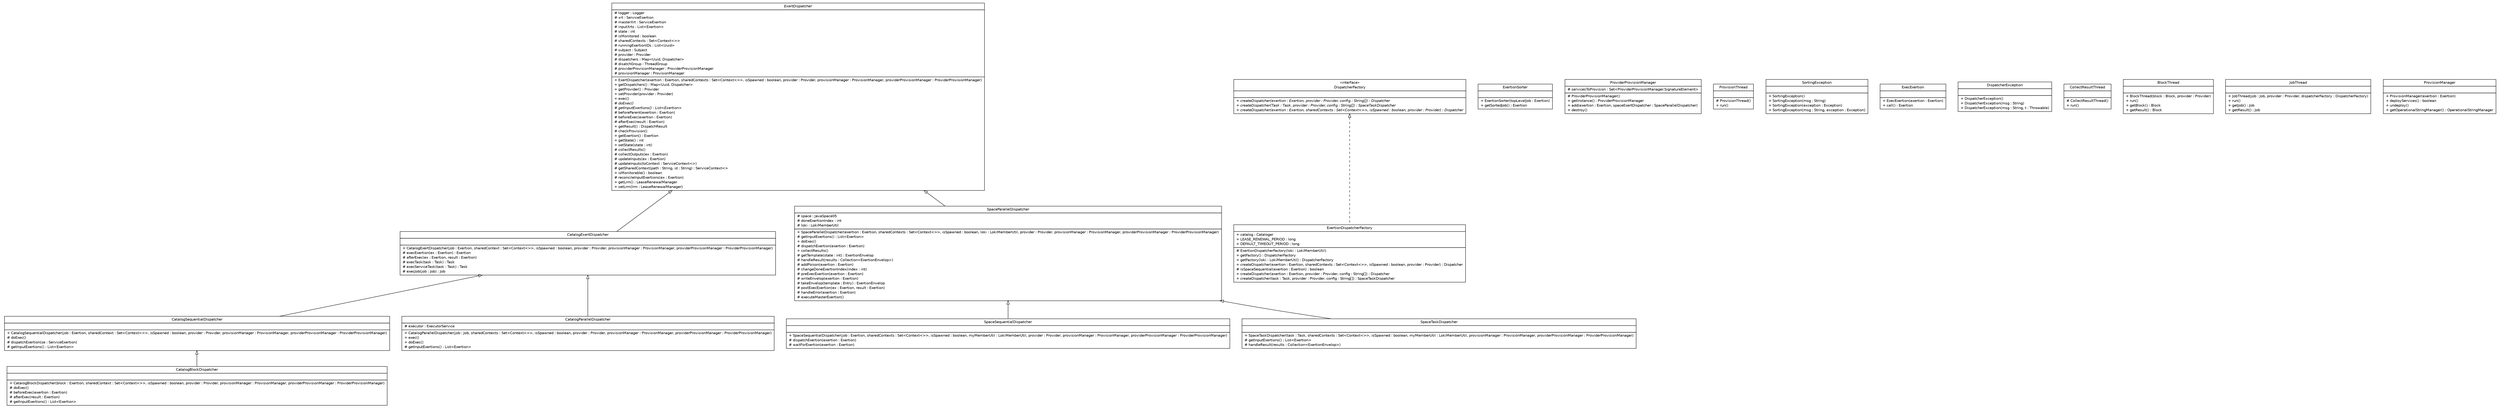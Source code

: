 #!/usr/local/bin/dot
#
# Class diagram 
# Generated by UMLGraph version R5_6 (http://www.umlgraph.org/)
#

digraph G {
	edge [fontname="Helvetica",fontsize=10,labelfontname="Helvetica",labelfontsize=10];
	node [fontname="Helvetica",fontsize=10,shape=plaintext];
	nodesep=0.25;
	ranksep=0.5;
	// sorcer.core.dispatch.CatalogBlockDispatcher
	c44124 [label=<<table title="sorcer.core.dispatch.CatalogBlockDispatcher" border="0" cellborder="1" cellspacing="0" cellpadding="2" port="p" href="./CatalogBlockDispatcher.html">
		<tr><td><table border="0" cellspacing="0" cellpadding="1">
<tr><td align="center" balign="center"> CatalogBlockDispatcher </td></tr>
		</table></td></tr>
		<tr><td><table border="0" cellspacing="0" cellpadding="1">
<tr><td align="left" balign="left">  </td></tr>
		</table></td></tr>
		<tr><td><table border="0" cellspacing="0" cellpadding="1">
<tr><td align="left" balign="left"> + CatalogBlockDispatcher(block : Exertion, sharedContext : Set&lt;Context&lt;&gt;&gt;, isSpawned : boolean, provider : Provider, provisionManager : ProvisionManager, providerProvisionManager : ProviderProvisionManager) </td></tr>
<tr><td align="left" balign="left"> # doExec() </td></tr>
<tr><td align="left" balign="left"> # beforeExec(exertion : Exertion) </td></tr>
<tr><td align="left" balign="left"> # afterExec(result : Exertion) </td></tr>
<tr><td align="left" balign="left"> # getInputExertions() : List&lt;Exertion&gt; </td></tr>
		</table></td></tr>
		</table>>, URL="./CatalogBlockDispatcher.html", fontname="Helvetica", fontcolor="black", fontsize=10.0];
	// sorcer.core.dispatch.ExertionDispatcherFactory
	c44125 [label=<<table title="sorcer.core.dispatch.ExertionDispatcherFactory" border="0" cellborder="1" cellspacing="0" cellpadding="2" port="p" href="./ExertionDispatcherFactory.html">
		<tr><td><table border="0" cellspacing="0" cellpadding="1">
<tr><td align="center" balign="center"> ExertionDispatcherFactory </td></tr>
		</table></td></tr>
		<tr><td><table border="0" cellspacing="0" cellpadding="1">
<tr><td align="left" balign="left"> + catalog : Cataloger </td></tr>
<tr><td align="left" balign="left"> + LEASE_RENEWAL_PERIOD : long </td></tr>
<tr><td align="left" balign="left"> + DEFAULT_TIMEOUT_PERIOD : long </td></tr>
		</table></td></tr>
		<tr><td><table border="0" cellspacing="0" cellpadding="1">
<tr><td align="left" balign="left"> # ExertionDispatcherFactory(loki : LokiMemberUtil) </td></tr>
<tr><td align="left" balign="left"> + getFactory() : DispatcherFactory </td></tr>
<tr><td align="left" balign="left"> + getFactory(loki : LokiMemberUtil) : DispatcherFactory </td></tr>
<tr><td align="left" balign="left"> + createDispatcher(exertion : Exertion, sharedContexts : Set&lt;Context&lt;&gt;&gt;, isSpawned : boolean, provider : Provider) : Dispatcher </td></tr>
<tr><td align="left" balign="left"> # isSpaceSequential(exertion : Exertion) : boolean </td></tr>
<tr><td align="left" balign="left"> + createDispatcher(exertion : Exertion, provider : Provider, config : String[]) : Dispatcher </td></tr>
<tr><td align="left" balign="left"> + createDispatcher(task : Task, provider : Provider, config : String[]) : SpaceTaskDispatcher </td></tr>
		</table></td></tr>
		</table>>, URL="./ExertionDispatcherFactory.html", fontname="Helvetica", fontcolor="black", fontsize=10.0];
	// sorcer.core.dispatch.ExertionSorter
	c44126 [label=<<table title="sorcer.core.dispatch.ExertionSorter" border="0" cellborder="1" cellspacing="0" cellpadding="2" port="p" href="./ExertionSorter.html">
		<tr><td><table border="0" cellspacing="0" cellpadding="1">
<tr><td align="center" balign="center"> ExertionSorter </td></tr>
		</table></td></tr>
		<tr><td><table border="0" cellspacing="0" cellpadding="1">
<tr><td align="left" balign="left">  </td></tr>
		</table></td></tr>
		<tr><td><table border="0" cellspacing="0" cellpadding="1">
<tr><td align="left" balign="left"> + ExertionSorter(topLevelJob : Exertion) </td></tr>
<tr><td align="left" balign="left"> + getSortedJob() : Exertion </td></tr>
		</table></td></tr>
		</table>>, URL="./ExertionSorter.html", fontname="Helvetica", fontcolor="black", fontsize=10.0];
	// sorcer.core.dispatch.SpaceSequentialDispatcher
	c44127 [label=<<table title="sorcer.core.dispatch.SpaceSequentialDispatcher" border="0" cellborder="1" cellspacing="0" cellpadding="2" port="p" href="./SpaceSequentialDispatcher.html">
		<tr><td><table border="0" cellspacing="0" cellpadding="1">
<tr><td align="center" balign="center"> SpaceSequentialDispatcher </td></tr>
		</table></td></tr>
		<tr><td><table border="0" cellspacing="0" cellpadding="1">
<tr><td align="left" balign="left">  </td></tr>
		</table></td></tr>
		<tr><td><table border="0" cellspacing="0" cellpadding="1">
<tr><td align="left" balign="left"> + SpaceSequentialDispatcher(job : Exertion, sharedContexts : Set&lt;Context&lt;&gt;&gt;, isSpawned : boolean, myMemberUtil : LokiMemberUtil, provider : Provider, provisionManager : ProvisionManager, providerProvisionManager : ProviderProvisionManager) </td></tr>
<tr><td align="left" balign="left"> # dispatchExertion(exertion : Exertion) </td></tr>
<tr><td align="left" balign="left"> # waitForExertion(exertion : Exertion) </td></tr>
		</table></td></tr>
		</table>>, URL="./SpaceSequentialDispatcher.html", fontname="Helvetica", fontcolor="black", fontsize=10.0];
	// sorcer.core.dispatch.ProviderProvisionManager
	c44128 [label=<<table title="sorcer.core.dispatch.ProviderProvisionManager" border="0" cellborder="1" cellspacing="0" cellpadding="2" port="p" href="./ProviderProvisionManager.html">
		<tr><td><table border="0" cellspacing="0" cellpadding="1">
<tr><td align="center" balign="center"> ProviderProvisionManager </td></tr>
		</table></td></tr>
		<tr><td><table border="0" cellspacing="0" cellpadding="1">
<tr><td align="left" balign="left"> # servicesToProvision : Set&lt;ProviderProvisionManager.SignatureElement&gt; </td></tr>
		</table></td></tr>
		<tr><td><table border="0" cellspacing="0" cellpadding="1">
<tr><td align="left" balign="left"> # ProviderProvisionManager() </td></tr>
<tr><td align="left" balign="left"> + getInstance() : ProviderProvisionManager </td></tr>
<tr><td align="left" balign="left"> + add(exertion : Exertion, spaceExertDispatcher : SpaceParallelDispatcher) </td></tr>
<tr><td align="left" balign="left"> + destroy() </td></tr>
		</table></td></tr>
		</table>>, URL="./ProviderProvisionManager.html", fontname="Helvetica", fontcolor="black", fontsize=10.0];
	// sorcer.core.dispatch.ProviderProvisionManager.ProvisionThread
	c44129 [label=<<table title="sorcer.core.dispatch.ProviderProvisionManager.ProvisionThread" border="0" cellborder="1" cellspacing="0" cellpadding="2" port="p" href="./ProviderProvisionManager.ProvisionThread.html">
		<tr><td><table border="0" cellspacing="0" cellpadding="1">
<tr><td align="center" balign="center"> ProvisionThread </td></tr>
		</table></td></tr>
		<tr><td><table border="0" cellspacing="0" cellpadding="1">
<tr><td align="left" balign="left">  </td></tr>
		</table></td></tr>
		<tr><td><table border="0" cellspacing="0" cellpadding="1">
<tr><td align="left" balign="left"> # ProvisionThread() </td></tr>
<tr><td align="left" balign="left"> + run() </td></tr>
		</table></td></tr>
		</table>>, URL="./ProviderProvisionManager.ProvisionThread.html", fontname="Helvetica", fontcolor="black", fontsize=10.0];
	// sorcer.core.dispatch.SortingException
	c44130 [label=<<table title="sorcer.core.dispatch.SortingException" border="0" cellborder="1" cellspacing="0" cellpadding="2" port="p" href="./SortingException.html">
		<tr><td><table border="0" cellspacing="0" cellpadding="1">
<tr><td align="center" balign="center"> SortingException </td></tr>
		</table></td></tr>
		<tr><td><table border="0" cellspacing="0" cellpadding="1">
<tr><td align="left" balign="left">  </td></tr>
		</table></td></tr>
		<tr><td><table border="0" cellspacing="0" cellpadding="1">
<tr><td align="left" balign="left"> + SortingException() </td></tr>
<tr><td align="left" balign="left"> + SortingException(msg : String) </td></tr>
<tr><td align="left" balign="left"> + SortingException(exception : Exception) </td></tr>
<tr><td align="left" balign="left"> + SortingException(msg : String, exception : Exception) </td></tr>
		</table></td></tr>
		</table>>, URL="./SortingException.html", fontname="Helvetica", fontcolor="black", fontsize=10.0];
	// sorcer.core.dispatch.CatalogExertDispatcher
	c44131 [label=<<table title="sorcer.core.dispatch.CatalogExertDispatcher" border="0" cellborder="1" cellspacing="0" cellpadding="2" port="p" href="./CatalogExertDispatcher.html">
		<tr><td><table border="0" cellspacing="0" cellpadding="1">
<tr><td align="center" balign="center"><font face="Helvetica-Oblique"> CatalogExertDispatcher </font></td></tr>
		</table></td></tr>
		<tr><td><table border="0" cellspacing="0" cellpadding="1">
<tr><td align="left" balign="left">  </td></tr>
		</table></td></tr>
		<tr><td><table border="0" cellspacing="0" cellpadding="1">
<tr><td align="left" balign="left"> + CatalogExertDispatcher(job : Exertion, sharedContext : Set&lt;Context&lt;&gt;&gt;, isSpawned : boolean, provider : Provider, provisionManager : ProvisionManager, providerProvisionManager : ProviderProvisionManager) </td></tr>
<tr><td align="left" balign="left"> # execExertion(ex : Exertion) : Exertion </td></tr>
<tr><td align="left" balign="left"> # afterExec(ex : Exertion, result : Exertion) </td></tr>
<tr><td align="left" balign="left"> # execTask(task : Task) : Task </td></tr>
<tr><td align="left" balign="left"> # execServiceTask(task : Task) : Task </td></tr>
<tr><td align="left" balign="left"> # execJob(job : Job) : Job </td></tr>
		</table></td></tr>
		</table>>, URL="./CatalogExertDispatcher.html", fontname="Helvetica", fontcolor="black", fontsize=10.0];
	// sorcer.core.dispatch.CatalogSequentialDispatcher
	c44132 [label=<<table title="sorcer.core.dispatch.CatalogSequentialDispatcher" border="0" cellborder="1" cellspacing="0" cellpadding="2" port="p" href="./CatalogSequentialDispatcher.html">
		<tr><td><table border="0" cellspacing="0" cellpadding="1">
<tr><td align="center" balign="center"> CatalogSequentialDispatcher </td></tr>
		</table></td></tr>
		<tr><td><table border="0" cellspacing="0" cellpadding="1">
<tr><td align="left" balign="left">  </td></tr>
		</table></td></tr>
		<tr><td><table border="0" cellspacing="0" cellpadding="1">
<tr><td align="left" balign="left"> + CatalogSequentialDispatcher(job : Exertion, sharedContext : Set&lt;Context&lt;&gt;&gt;, isSpawned : boolean, provider : Provider, provisionManager : ProvisionManager, providerProvisionManager : ProviderProvisionManager) </td></tr>
<tr><td align="left" balign="left"> # doExec() </td></tr>
<tr><td align="left" balign="left"> # dispatchExertion(se : ServiceExertion) </td></tr>
<tr><td align="left" balign="left"> # getInputExertions() : List&lt;Exertion&gt; </td></tr>
		</table></td></tr>
		</table>>, URL="./CatalogSequentialDispatcher.html", fontname="Helvetica", fontcolor="black", fontsize=10.0];
	// sorcer.core.dispatch.SpaceTaskDispatcher
	c44133 [label=<<table title="sorcer.core.dispatch.SpaceTaskDispatcher" border="0" cellborder="1" cellspacing="0" cellpadding="2" port="p" href="./SpaceTaskDispatcher.html">
		<tr><td><table border="0" cellspacing="0" cellpadding="1">
<tr><td align="center" balign="center"> SpaceTaskDispatcher </td></tr>
		</table></td></tr>
		<tr><td><table border="0" cellspacing="0" cellpadding="1">
<tr><td align="left" balign="left">  </td></tr>
		</table></td></tr>
		<tr><td><table border="0" cellspacing="0" cellpadding="1">
<tr><td align="left" balign="left"> + SpaceTaskDispatcher(task : Task, sharedContexts : Set&lt;Context&lt;&gt;&gt;, isSpawned : boolean, myMemberUtil : LokiMemberUtil, provisionManager : ProvisionManager, providerProvisionManager : ProviderProvisionManager) </td></tr>
<tr><td align="left" balign="left"> # getInputExertions() : List&lt;Exertion&gt; </td></tr>
<tr><td align="left" balign="left"> # handleResult(results : Collection&lt;ExertionEnvelop&gt;) </td></tr>
		</table></td></tr>
		</table>>, URL="./SpaceTaskDispatcher.html", fontname="Helvetica", fontcolor="black", fontsize=10.0];
	// sorcer.core.dispatch.CatalogParallelDispatcher
	c44134 [label=<<table title="sorcer.core.dispatch.CatalogParallelDispatcher" border="0" cellborder="1" cellspacing="0" cellpadding="2" port="p" href="./CatalogParallelDispatcher.html">
		<tr><td><table border="0" cellspacing="0" cellpadding="1">
<tr><td align="center" balign="center"> CatalogParallelDispatcher </td></tr>
		</table></td></tr>
		<tr><td><table border="0" cellspacing="0" cellpadding="1">
<tr><td align="left" balign="left"> # executor : ExecutorService </td></tr>
		</table></td></tr>
		<tr><td><table border="0" cellspacing="0" cellpadding="1">
<tr><td align="left" balign="left"> + CatalogParallelDispatcher(job : Job, sharedContexts : Set&lt;Context&lt;&gt;&gt;, isSpawned : boolean, provider : Provider, provisionManager : ProvisionManager, providerProvisionManager : ProviderProvisionManager) </td></tr>
<tr><td align="left" balign="left"> + exec() </td></tr>
<tr><td align="left" balign="left"> + doExec() </td></tr>
<tr><td align="left" balign="left"> # getInputExertions() : List&lt;Exertion&gt; </td></tr>
		</table></td></tr>
		</table>>, URL="./CatalogParallelDispatcher.html", fontname="Helvetica", fontcolor="black", fontsize=10.0];
	// sorcer.core.dispatch.CatalogParallelDispatcher.ExecExertion
	c44135 [label=<<table title="sorcer.core.dispatch.CatalogParallelDispatcher.ExecExertion" border="0" cellborder="1" cellspacing="0" cellpadding="2" port="p" href="./CatalogParallelDispatcher.ExecExertion.html">
		<tr><td><table border="0" cellspacing="0" cellpadding="1">
<tr><td align="center" balign="center"> ExecExertion </td></tr>
		</table></td></tr>
		<tr><td><table border="0" cellspacing="0" cellpadding="1">
<tr><td align="left" balign="left">  </td></tr>
		</table></td></tr>
		<tr><td><table border="0" cellspacing="0" cellpadding="1">
<tr><td align="left" balign="left"> + ExecExertion(exertion : Exertion) </td></tr>
<tr><td align="left" balign="left"> + call() : Exertion </td></tr>
		</table></td></tr>
		</table>>, URL="./CatalogParallelDispatcher.ExecExertion.html", fontname="Helvetica", fontcolor="black", fontsize=10.0];
	// sorcer.core.dispatch.DispatcherException
	c44136 [label=<<table title="sorcer.core.dispatch.DispatcherException" border="0" cellborder="1" cellspacing="0" cellpadding="2" port="p" href="./DispatcherException.html">
		<tr><td><table border="0" cellspacing="0" cellpadding="1">
<tr><td align="center" balign="center"> DispatcherException </td></tr>
		</table></td></tr>
		<tr><td><table border="0" cellspacing="0" cellpadding="1">
<tr><td align="left" balign="left">  </td></tr>
		</table></td></tr>
		<tr><td><table border="0" cellspacing="0" cellpadding="1">
<tr><td align="left" balign="left"> + DispatcherException() </td></tr>
<tr><td align="left" balign="left"> + DispatcherException(msg : String) </td></tr>
<tr><td align="left" balign="left"> + DispatcherException(msg : String, t : Throwable) </td></tr>
		</table></td></tr>
		</table>>, URL="./DispatcherException.html", fontname="Helvetica", fontcolor="black", fontsize=10.0];
	// sorcer.core.dispatch.ExertDispatcher
	c44137 [label=<<table title="sorcer.core.dispatch.ExertDispatcher" border="0" cellborder="1" cellspacing="0" cellpadding="2" port="p" href="./ExertDispatcher.html">
		<tr><td><table border="0" cellspacing="0" cellpadding="1">
<tr><td align="center" balign="center"><font face="Helvetica-Oblique"> ExertDispatcher </font></td></tr>
		</table></td></tr>
		<tr><td><table border="0" cellspacing="0" cellpadding="1">
<tr><td align="left" balign="left"> # logger : Logger </td></tr>
<tr><td align="left" balign="left"> # xrt : ServiceExertion </td></tr>
<tr><td align="left" balign="left"> # masterXrt : ServiceExertion </td></tr>
<tr><td align="left" balign="left"> # inputXrts : List&lt;Exertion&gt; </td></tr>
<tr><td align="left" balign="left"> # state : int </td></tr>
<tr><td align="left" balign="left"> # isMonitored : boolean </td></tr>
<tr><td align="left" balign="left"> # sharedContexts : Set&lt;Context&lt;&gt;&gt; </td></tr>
<tr><td align="left" balign="left"> # runningExertionIDs : List&lt;Uuid&gt; </td></tr>
<tr><td align="left" balign="left"> # subject : Subject </td></tr>
<tr><td align="left" balign="left"> # provider : Provider </td></tr>
<tr><td align="left" balign="left"> # dispatchers : Map&lt;Uuid, Dispatcher&gt; </td></tr>
<tr><td align="left" balign="left"> # disatchGroup : ThreadGroup </td></tr>
<tr><td align="left" balign="left"> # providerProvisionManager : ProviderProvisionManager </td></tr>
<tr><td align="left" balign="left"> # provisionManager : ProvisionManager </td></tr>
		</table></td></tr>
		<tr><td><table border="0" cellspacing="0" cellpadding="1">
<tr><td align="left" balign="left"> + ExertDispatcher(exertion : Exertion, sharedContexts : Set&lt;Context&lt;&gt;&gt;, isSpawned : boolean, provider : Provider, provisionManager : ProvisionManager, providerProvisionManager : ProviderProvisionManager) </td></tr>
<tr><td align="left" balign="left"> + getDispatchers() : Map&lt;Uuid, Dispatcher&gt; </td></tr>
<tr><td align="left" balign="left"> + getProvider() : Provider </td></tr>
<tr><td align="left" balign="left"> + setProvider(provider : Provider) </td></tr>
<tr><td align="left" balign="left"> + exec() </td></tr>
<tr><td align="left" balign="left"><font face="Helvetica-Oblique" point-size="10.0"> # doExec() </font></td></tr>
<tr><td align="left" balign="left"><font face="Helvetica-Oblique" point-size="10.0"> # getInputExertions() : List&lt;Exertion&gt; </font></td></tr>
<tr><td align="left" balign="left"> # beforeParent(exertion : Exertion) </td></tr>
<tr><td align="left" balign="left"> # beforeExec(exertion : Exertion) </td></tr>
<tr><td align="left" balign="left"> # afterExec(result : Exertion) </td></tr>
<tr><td align="left" balign="left"> + getResult() : DispatchResult </td></tr>
<tr><td align="left" balign="left"> # checkProvision() </td></tr>
<tr><td align="left" balign="left"> + getExertion() : Exertion </td></tr>
<tr><td align="left" balign="left"> + getState() : int </td></tr>
<tr><td align="left" balign="left"> + setState(state : int) </td></tr>
<tr><td align="left" balign="left"> # collectResults() </td></tr>
<tr><td align="left" balign="left"> # collectOutputs(ex : Exertion) </td></tr>
<tr><td align="left" balign="left"> # updateInputs(ex : Exertion) </td></tr>
<tr><td align="left" balign="left"> # updateInputs(toContext : ServiceContext&lt;&gt;) </td></tr>
<tr><td align="left" balign="left"> # getSharedContext(path : String, id : String) : ServiceContext&lt;&gt; </td></tr>
<tr><td align="left" balign="left"> + isMonitorable() : boolean </td></tr>
<tr><td align="left" balign="left"> # reconcileInputExertions(ex : Exertion) </td></tr>
<tr><td align="left" balign="left"> + getLrm() : LeaseRenewalManager </td></tr>
<tr><td align="left" balign="left"> + setLrm(lrm : LeaseRenewalManager) </td></tr>
		</table></td></tr>
		</table>>, URL="./ExertDispatcher.html", fontname="Helvetica", fontcolor="black", fontsize=10.0];
	// sorcer.core.dispatch.ExertDispatcher.CollectResultThread
	c44138 [label=<<table title="sorcer.core.dispatch.ExertDispatcher.CollectResultThread" border="0" cellborder="1" cellspacing="0" cellpadding="2" port="p" href="./ExertDispatcher.CollectResultThread.html">
		<tr><td><table border="0" cellspacing="0" cellpadding="1">
<tr><td align="center" balign="center"> CollectResultThread </td></tr>
		</table></td></tr>
		<tr><td><table border="0" cellspacing="0" cellpadding="1">
<tr><td align="left" balign="left">  </td></tr>
		</table></td></tr>
		<tr><td><table border="0" cellspacing="0" cellpadding="1">
<tr><td align="left" balign="left"> # CollectResultThread() </td></tr>
<tr><td align="left" balign="left"> + run() </td></tr>
		</table></td></tr>
		</table>>, URL="./ExertDispatcher.CollectResultThread.html", fontname="Helvetica", fontcolor="black", fontsize=10.0];
	// sorcer.core.dispatch.DispatcherFactory
	c44139 [label=<<table title="sorcer.core.dispatch.DispatcherFactory" border="0" cellborder="1" cellspacing="0" cellpadding="2" port="p" href="./DispatcherFactory.html">
		<tr><td><table border="0" cellspacing="0" cellpadding="1">
<tr><td align="center" balign="center"> &#171;interface&#187; </td></tr>
<tr><td align="center" balign="center"> DispatcherFactory </td></tr>
		</table></td></tr>
		<tr><td><table border="0" cellspacing="0" cellpadding="1">
<tr><td align="left" balign="left">  </td></tr>
		</table></td></tr>
		<tr><td><table border="0" cellspacing="0" cellpadding="1">
<tr><td align="left" balign="left"><font face="Helvetica-Oblique" point-size="10.0"> + createDispatcher(exertion : Exertion, provider : Provider, config : String[]) : Dispatcher </font></td></tr>
<tr><td align="left" balign="left"><font face="Helvetica-Oblique" point-size="10.0"> + createDispatcher(Task : Task, provider : Provider, config : String[]) : SpaceTaskDispatcher </font></td></tr>
<tr><td align="left" balign="left"><font face="Helvetica-Oblique" point-size="10.0"> + createDispatcher(exertion : Exertion, sharedContexts : Set&lt;Context&lt;&gt;&gt;, isSpawned : boolean, provider : Provider) : Dispatcher </font></td></tr>
		</table></td></tr>
		</table>>, URL="./DispatcherFactory.html", fontname="Helvetica", fontcolor="black", fontsize=10.0];
	// sorcer.core.dispatch.SpaceParallelDispatcher
	c44140 [label=<<table title="sorcer.core.dispatch.SpaceParallelDispatcher" border="0" cellborder="1" cellspacing="0" cellpadding="2" port="p" href="./SpaceParallelDispatcher.html">
		<tr><td><table border="0" cellspacing="0" cellpadding="1">
<tr><td align="center" balign="center"> SpaceParallelDispatcher </td></tr>
		</table></td></tr>
		<tr><td><table border="0" cellspacing="0" cellpadding="1">
<tr><td align="left" balign="left"> # space : JavaSpace05 </td></tr>
<tr><td align="left" balign="left"> # doneExertionIndex : int </td></tr>
<tr><td align="left" balign="left"> # loki : LokiMemberUtil </td></tr>
		</table></td></tr>
		<tr><td><table border="0" cellspacing="0" cellpadding="1">
<tr><td align="left" balign="left"> + SpaceParallelDispatcher(exertion : Exertion, sharedContexts : Set&lt;Context&lt;&gt;&gt;, isSpawned : boolean, loki : LokiMemberUtil, provider : Provider, provisionManager : ProvisionManager, providerProvisionManager : ProviderProvisionManager) </td></tr>
<tr><td align="left" balign="left"> # getInputExertions() : List&lt;Exertion&gt; </td></tr>
<tr><td align="left" balign="left"> + doExec() </td></tr>
<tr><td align="left" balign="left"> # dispatchExertion(exertion : Exertion) </td></tr>
<tr><td align="left" balign="left"> + collectResults() </td></tr>
<tr><td align="left" balign="left"> # getTemplate(state : int) : ExertionEnvelop </td></tr>
<tr><td align="left" balign="left"> # handleResult(results : Collection&lt;ExertionEnvelop&gt;) </td></tr>
<tr><td align="left" balign="left"> # addPoison(exertion : Exertion) </td></tr>
<tr><td align="left" balign="left"> # changeDoneExertionIndex(index : int) </td></tr>
<tr><td align="left" balign="left"> # preExecExertion(exertion : Exertion) </td></tr>
<tr><td align="left" balign="left"> # writeEnvelop(exertion : Exertion) </td></tr>
<tr><td align="left" balign="left"> # takeEnvelop(template : Entry) : ExertionEnvelop </td></tr>
<tr><td align="left" balign="left"> # postExecExertion(ex : Exertion, result : Exertion) </td></tr>
<tr><td align="left" balign="left"> # handleError(exertion : Exertion) </td></tr>
<tr><td align="left" balign="left"> # executeMasterExertion() </td></tr>
		</table></td></tr>
		</table>>, URL="./SpaceParallelDispatcher.html", fontname="Helvetica", fontcolor="black", fontsize=10.0];
	// sorcer.core.dispatch.BlockThread
	c44141 [label=<<table title="sorcer.core.dispatch.BlockThread" border="0" cellborder="1" cellspacing="0" cellpadding="2" port="p" href="./BlockThread.html">
		<tr><td><table border="0" cellspacing="0" cellpadding="1">
<tr><td align="center" balign="center"> BlockThread </td></tr>
		</table></td></tr>
		<tr><td><table border="0" cellspacing="0" cellpadding="1">
<tr><td align="left" balign="left">  </td></tr>
		</table></td></tr>
		<tr><td><table border="0" cellspacing="0" cellpadding="1">
<tr><td align="left" balign="left"> + BlockThread(block : Block, provider : Provider) </td></tr>
<tr><td align="left" balign="left"> + run() </td></tr>
<tr><td align="left" balign="left"> + getBlock() : Block </td></tr>
<tr><td align="left" balign="left"> + getResult() : Block </td></tr>
		</table></td></tr>
		</table>>, URL="./BlockThread.html", fontname="Helvetica", fontcolor="black", fontsize=10.0];
	// sorcer.core.dispatch.JobThread
	c44142 [label=<<table title="sorcer.core.dispatch.JobThread" border="0" cellborder="1" cellspacing="0" cellpadding="2" port="p" href="./JobThread.html">
		<tr><td><table border="0" cellspacing="0" cellpadding="1">
<tr><td align="center" balign="center"> JobThread </td></tr>
		</table></td></tr>
		<tr><td><table border="0" cellspacing="0" cellpadding="1">
<tr><td align="left" balign="left">  </td></tr>
		</table></td></tr>
		<tr><td><table border="0" cellspacing="0" cellpadding="1">
<tr><td align="left" balign="left"> + JobThread(job : Job, provider : Provider, dispatcherFactory : DispatcherFactory) </td></tr>
<tr><td align="left" balign="left"> + run() </td></tr>
<tr><td align="left" balign="left"> + getJob() : Job </td></tr>
<tr><td align="left" balign="left"> + getResult() : Job </td></tr>
		</table></td></tr>
		</table>>, URL="./JobThread.html", fontname="Helvetica", fontcolor="black", fontsize=10.0];
	// sorcer.core.dispatch.ProvisionManager
	c44143 [label=<<table title="sorcer.core.dispatch.ProvisionManager" border="0" cellborder="1" cellspacing="0" cellpadding="2" port="p" href="./ProvisionManager.html">
		<tr><td><table border="0" cellspacing="0" cellpadding="1">
<tr><td align="center" balign="center"> ProvisionManager </td></tr>
		</table></td></tr>
		<tr><td><table border="0" cellspacing="0" cellpadding="1">
<tr><td align="left" balign="left">  </td></tr>
		</table></td></tr>
		<tr><td><table border="0" cellspacing="0" cellpadding="1">
<tr><td align="left" balign="left"> + ProvisionManager(exertion : Exertion) </td></tr>
<tr><td align="left" balign="left"> + deployServices() : boolean </td></tr>
<tr><td align="left" balign="left"> + undeploy() </td></tr>
<tr><td align="left" balign="left"> + getOperationalStringManager() : OperationalStringManager </td></tr>
		</table></td></tr>
		</table>>, URL="./ProvisionManager.html", fontname="Helvetica", fontcolor="black", fontsize=10.0];
	//sorcer.core.dispatch.CatalogBlockDispatcher extends sorcer.core.dispatch.CatalogSequentialDispatcher
	c44132:p -> c44124:p [dir=back,arrowtail=empty];
	//sorcer.core.dispatch.ExertionDispatcherFactory implements sorcer.core.dispatch.DispatcherFactory
	c44139:p -> c44125:p [dir=back,arrowtail=empty,style=dashed];
	//sorcer.core.dispatch.SpaceSequentialDispatcher extends sorcer.core.dispatch.SpaceParallelDispatcher
	c44140:p -> c44127:p [dir=back,arrowtail=empty];
	//sorcer.core.dispatch.CatalogExertDispatcher extends sorcer.core.dispatch.ExertDispatcher
	c44137:p -> c44131:p [dir=back,arrowtail=empty];
	//sorcer.core.dispatch.CatalogSequentialDispatcher extends sorcer.core.dispatch.CatalogExertDispatcher
	c44131:p -> c44132:p [dir=back,arrowtail=empty];
	//sorcer.core.dispatch.SpaceTaskDispatcher extends sorcer.core.dispatch.SpaceParallelDispatcher
	c44140:p -> c44133:p [dir=back,arrowtail=empty];
	//sorcer.core.dispatch.CatalogParallelDispatcher extends sorcer.core.dispatch.CatalogExertDispatcher
	c44131:p -> c44134:p [dir=back,arrowtail=empty];
	//sorcer.core.dispatch.SpaceParallelDispatcher extends sorcer.core.dispatch.ExertDispatcher
	c44137:p -> c44140:p [dir=back,arrowtail=empty];
}

